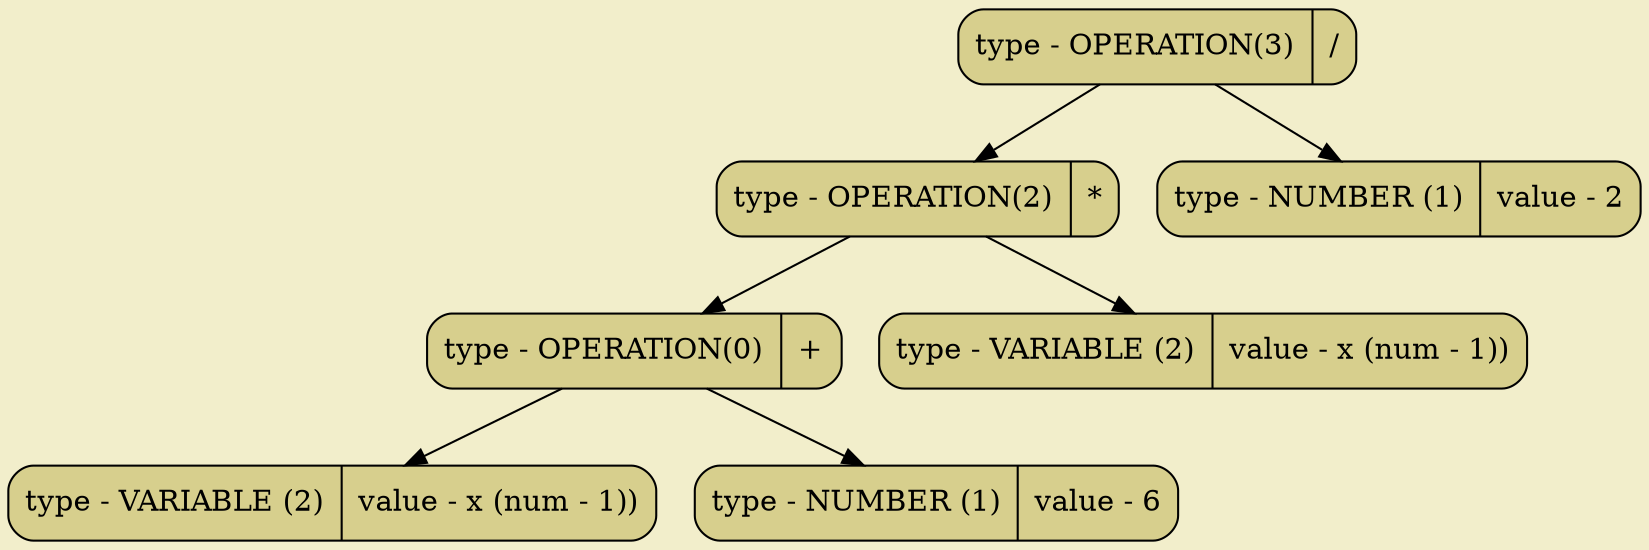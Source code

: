 digraph
{
bgcolor="#F2EECB";
rankdir = TB;
POINT_0x627b7bc88490[shape=Mrecord, label = "type - OPERATION(3) | /", style="filled",fillcolor="#D7CF8D"]
POINT_0x627b7bc888c0[shape=Mrecord, label = "type - OPERATION(2) | *", style="filled",fillcolor="#D7CF8D"]
POINT_0x627b7bc888e0[shape=Mrecord, label = "type - OPERATION(0) | +", style="filled",fillcolor="#D7CF8D"]
POINT_0x627b7bc88900[shape=Mrecord, label = "type - VARIABLE (2) | value - x (num - 1))", style="filled",fillcolor="#D7CF8D"]
POINT_0x627b7bc88920[shape=Mrecord, label = "type - NUMBER (1) | value - 6", style="filled",fillcolor="#D7CF8D"]
POINT_0x627b7bc88940[shape=Mrecord, label = "type - VARIABLE (2) | value - x (num - 1))", style="filled",fillcolor="#D7CF8D"]
POINT_0x627b7bc88960[shape=Mrecord, label = "type - NUMBER (1) | value - 2", style="filled",fillcolor="#D7CF8D"]
POINT_0x627b7bc88490 -> POINT_0x627b7bc888c0
POINT_0x627b7bc88490 -> POINT_0x627b7bc88960
POINT_0x627b7bc888c0 -> POINT_0x627b7bc888e0
POINT_0x627b7bc888c0 -> POINT_0x627b7bc88940
POINT_0x627b7bc888e0 -> POINT_0x627b7bc88900
POINT_0x627b7bc888e0 -> POINT_0x627b7bc88920
}
